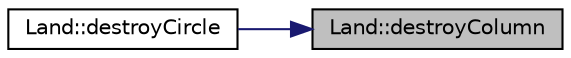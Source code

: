 digraph "Land::destroyColumn"
{
 // LATEX_PDF_SIZE
  edge [fontname="Helvetica",fontsize="10",labelfontname="Helvetica",labelfontsize="10"];
  node [fontname="Helvetica",fontsize="10",shape=record];
  rankdir="RL";
  Node1 [label="Land::destroyColumn",height=0.2,width=0.4,color="black", fillcolor="grey75", style="filled", fontcolor="black",tooltip="Usuwa kolumnę terenu w punkcie x dla y o początku - top, końcu - bottom."];
  Node1 -> Node2 [dir="back",color="midnightblue",fontsize="10",style="solid",fontname="Helvetica"];
  Node2 [label="Land::destroyCircle",height=0.2,width=0.4,color="black", fillcolor="white", style="filled",URL="$class_land.html#a873615d69e0c62899100d7194adfb7f7",tooltip="Usuwa teren w kształcie koła o środku w punkcie (x, y) i promieniu r."];
}

